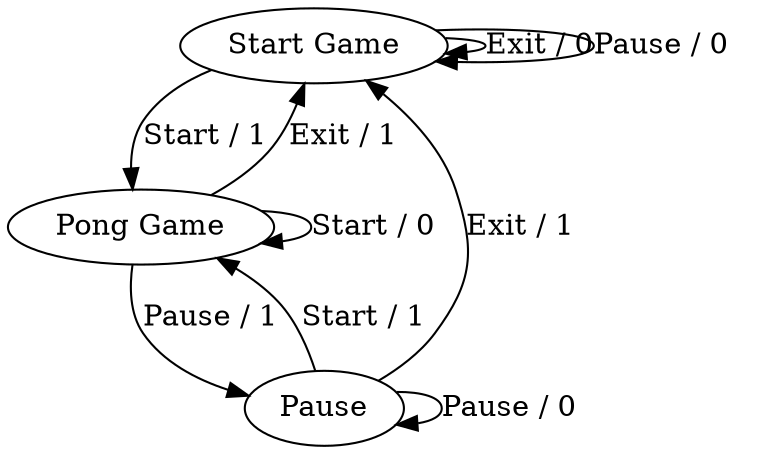 digraph{
"Start Game"
"Pong Game"
"Pause"

"Start Game" -> "Pong Game" [label="Start / 1"]
"Start Game" -> "Start Game" [label="Exit / 0"]
"Start Game" -> "Start Game" [label="Pause / 0"] 
"Pong Game" -> "Pong Game" [label="Start / 0"] 
"Pong Game" -> "Start Game" [label="Exit / 1"]
"Pong Game" -> "Pause" [label="Pause / 1"]
"Pause"  -> "Pong Game" [label="Start / 1"]
"Pause"  -> "Start Game" [label="Exit / 1"]
"Pause"  -> "Pause" [label="Pause / 0"] 
}


